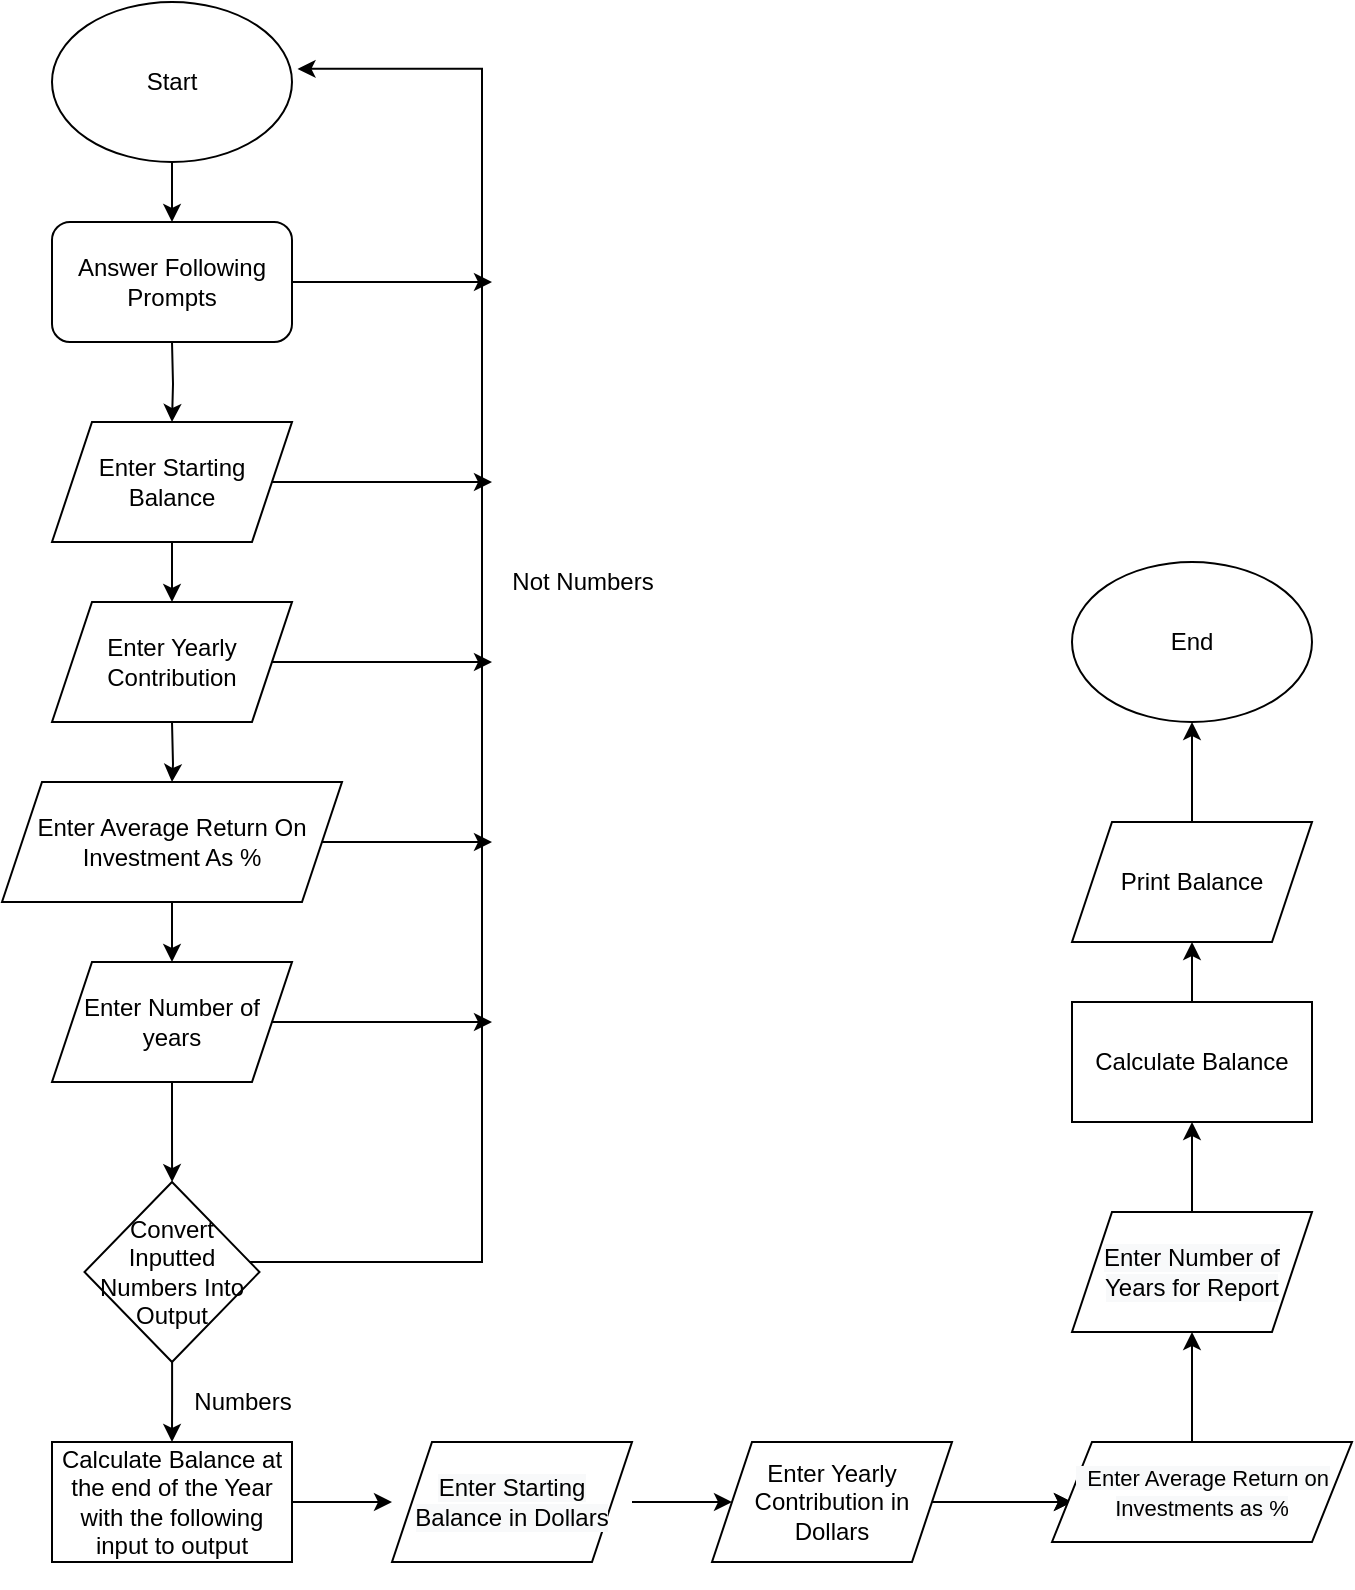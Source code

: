 <mxfile version="13.7.6" type="github">
  <diagram id="Ueml9Wr8TQRfRZK7vKs1" name="Page-1">
    <mxGraphModel dx="1038" dy="580" grid="1" gridSize="10" guides="1" tooltips="1" connect="1" arrows="1" fold="1" page="1" pageScale="1" pageWidth="850" pageHeight="1100" math="0" shadow="0">
      <root>
        <mxCell id="0" />
        <mxCell id="1" parent="0" />
        <mxCell id="tShxoyx4YNKkOzY0E-ea-14" value="" style="edgeStyle=orthogonalEdgeStyle;rounded=0;orthogonalLoop=1;jettySize=auto;html=1;" parent="1" source="tShxoyx4YNKkOzY0E-ea-1" edge="1">
          <mxGeometry relative="1" as="geometry">
            <mxPoint x="100" y="110" as="targetPoint" />
          </mxGeometry>
        </mxCell>
        <mxCell id="tShxoyx4YNKkOzY0E-ea-1" value="Start" style="ellipse;whiteSpace=wrap;html=1;" parent="1" vertex="1">
          <mxGeometry x="40" width="120" height="80" as="geometry" />
        </mxCell>
        <mxCell id="tShxoyx4YNKkOzY0E-ea-10" value="" style="edgeStyle=orthogonalEdgeStyle;rounded=0;orthogonalLoop=1;jettySize=auto;html=1;" parent="1" source="tShxoyx4YNKkOzY0E-ea-3" target="tShxoyx4YNKkOzY0E-ea-9" edge="1">
          <mxGeometry relative="1" as="geometry" />
        </mxCell>
        <mxCell id="tShxoyx4YNKkOzY0E-ea-24" style="edgeStyle=orthogonalEdgeStyle;rounded=0;orthogonalLoop=1;jettySize=auto;html=1;" parent="1" source="tShxoyx4YNKkOzY0E-ea-3" edge="1">
          <mxGeometry relative="1" as="geometry">
            <mxPoint x="260" y="240" as="targetPoint" />
          </mxGeometry>
        </mxCell>
        <mxCell id="tShxoyx4YNKkOzY0E-ea-3" value="Enter Starting Balance" style="shape=parallelogram;perimeter=parallelogramPerimeter;whiteSpace=wrap;html=1;fixedSize=1;" parent="1" vertex="1">
          <mxGeometry x="40" y="210" width="120" height="60" as="geometry" />
        </mxCell>
        <mxCell id="tShxoyx4YNKkOzY0E-ea-8" value="" style="edgeStyle=orthogonalEdgeStyle;rounded=0;orthogonalLoop=1;jettySize=auto;html=1;" parent="1" target="tShxoyx4YNKkOzY0E-ea-7" edge="1">
          <mxGeometry relative="1" as="geometry">
            <mxPoint x="100" y="360" as="sourcePoint" />
          </mxGeometry>
        </mxCell>
        <mxCell id="tShxoyx4YNKkOzY0E-ea-12" value="" style="edgeStyle=orthogonalEdgeStyle;rounded=0;orthogonalLoop=1;jettySize=auto;html=1;" parent="1" source="tShxoyx4YNKkOzY0E-ea-7" target="tShxoyx4YNKkOzY0E-ea-11" edge="1">
          <mxGeometry relative="1" as="geometry" />
        </mxCell>
        <mxCell id="tShxoyx4YNKkOzY0E-ea-22" style="edgeStyle=orthogonalEdgeStyle;rounded=0;orthogonalLoop=1;jettySize=auto;html=1;" parent="1" source="tShxoyx4YNKkOzY0E-ea-7" edge="1">
          <mxGeometry relative="1" as="geometry">
            <mxPoint x="260" y="420" as="targetPoint" />
          </mxGeometry>
        </mxCell>
        <mxCell id="tShxoyx4YNKkOzY0E-ea-7" value="Enter Average Return On Investment As %" style="shape=parallelogram;perimeter=parallelogramPerimeter;whiteSpace=wrap;html=1;fixedSize=1;" parent="1" vertex="1">
          <mxGeometry x="15" y="390" width="170" height="60" as="geometry" />
        </mxCell>
        <mxCell id="tShxoyx4YNKkOzY0E-ea-23" style="edgeStyle=orthogonalEdgeStyle;rounded=0;orthogonalLoop=1;jettySize=auto;html=1;" parent="1" source="tShxoyx4YNKkOzY0E-ea-9" edge="1">
          <mxGeometry relative="1" as="geometry">
            <mxPoint x="260" y="330" as="targetPoint" />
          </mxGeometry>
        </mxCell>
        <mxCell id="tShxoyx4YNKkOzY0E-ea-9" value="Enter Yearly Contribution" style="shape=parallelogram;perimeter=parallelogramPerimeter;whiteSpace=wrap;html=1;fixedSize=1;" parent="1" vertex="1">
          <mxGeometry x="40" y="300" width="120" height="60" as="geometry" />
        </mxCell>
        <mxCell id="tShxoyx4YNKkOzY0E-ea-21" style="edgeStyle=orthogonalEdgeStyle;rounded=0;orthogonalLoop=1;jettySize=auto;html=1;" parent="1" source="tShxoyx4YNKkOzY0E-ea-11" edge="1">
          <mxGeometry relative="1" as="geometry">
            <mxPoint x="260" y="510" as="targetPoint" />
          </mxGeometry>
        </mxCell>
        <mxCell id="tShxoyx4YNKkOzY0E-ea-29" value="" style="edgeStyle=orthogonalEdgeStyle;rounded=0;orthogonalLoop=1;jettySize=auto;html=1;" parent="1" source="tShxoyx4YNKkOzY0E-ea-11" target="tShxoyx4YNKkOzY0E-ea-28" edge="1">
          <mxGeometry relative="1" as="geometry" />
        </mxCell>
        <mxCell id="tShxoyx4YNKkOzY0E-ea-11" value="Enter Number of years" style="shape=parallelogram;perimeter=parallelogramPerimeter;whiteSpace=wrap;html=1;fixedSize=1;" parent="1" vertex="1">
          <mxGeometry x="40" y="480" width="120" height="60" as="geometry" />
        </mxCell>
        <mxCell id="tShxoyx4YNKkOzY0E-ea-15" value="" style="edgeStyle=orthogonalEdgeStyle;rounded=0;orthogonalLoop=1;jettySize=auto;html=1;" parent="1" target="tShxoyx4YNKkOzY0E-ea-3" edge="1">
          <mxGeometry relative="1" as="geometry">
            <mxPoint x="100" y="170" as="sourcePoint" />
          </mxGeometry>
        </mxCell>
        <mxCell id="tShxoyx4YNKkOzY0E-ea-25" style="edgeStyle=orthogonalEdgeStyle;rounded=0;orthogonalLoop=1;jettySize=auto;html=1;" parent="1" edge="1">
          <mxGeometry relative="1" as="geometry">
            <mxPoint x="260" y="140" as="targetPoint" />
            <mxPoint x="160" y="140" as="sourcePoint" />
          </mxGeometry>
        </mxCell>
        <mxCell id="tShxoyx4YNKkOzY0E-ea-27" value="Not Numbers" style="text;html=1;align=center;verticalAlign=middle;resizable=0;points=[];autosize=1;" parent="1" vertex="1">
          <mxGeometry x="260" y="280" width="90" height="20" as="geometry" />
        </mxCell>
        <mxCell id="tShxoyx4YNKkOzY0E-ea-56" style="edgeStyle=orthogonalEdgeStyle;rounded=0;orthogonalLoop=1;jettySize=auto;html=1;entryX=0.5;entryY=0;entryDx=0;entryDy=0;" parent="1" source="tShxoyx4YNKkOzY0E-ea-28" target="tShxoyx4YNKkOzY0E-ea-48" edge="1">
          <mxGeometry relative="1" as="geometry" />
        </mxCell>
        <mxCell id="tShxoyx4YNKkOzY0E-ea-28" value="Convert Inputted Numbers Into Output" style="rhombus;whiteSpace=wrap;html=1;" parent="1" vertex="1">
          <mxGeometry x="56.25" y="590" width="87.5" height="90" as="geometry" />
        </mxCell>
        <mxCell id="tShxoyx4YNKkOzY0E-ea-39" value="" style="edgeStyle=orthogonalEdgeStyle;rounded=0;orthogonalLoop=1;jettySize=auto;html=1;" parent="1" edge="1">
          <mxGeometry relative="1" as="geometry">
            <mxPoint x="330" y="750" as="sourcePoint" />
            <mxPoint x="380" y="750" as="targetPoint" />
          </mxGeometry>
        </mxCell>
        <mxCell id="tShxoyx4YNKkOzY0E-ea-32" value="Numbers" style="text;html=1;align=center;verticalAlign=middle;resizable=0;points=[];autosize=1;" parent="1" vertex="1">
          <mxGeometry x="105" y="690" width="60" height="20" as="geometry" />
        </mxCell>
        <mxCell id="tShxoyx4YNKkOzY0E-ea-34" style="edgeStyle=orthogonalEdgeStyle;rounded=0;orthogonalLoop=1;jettySize=auto;html=1;entryX=1.023;entryY=0.418;entryDx=0;entryDy=0;entryPerimeter=0;" parent="1" source="tShxoyx4YNKkOzY0E-ea-28" target="tShxoyx4YNKkOzY0E-ea-1" edge="1">
          <mxGeometry relative="1" as="geometry">
            <mxPoint x="235" y="333" as="targetPoint" />
            <mxPoint x="140" y="643" as="sourcePoint" />
            <Array as="points">
              <mxPoint x="255" y="630" />
              <mxPoint x="255" y="33" />
            </Array>
          </mxGeometry>
        </mxCell>
        <mxCell id="tShxoyx4YNKkOzY0E-ea-35" value="&lt;span&gt;Answer Following Prompts&lt;/span&gt;" style="rounded=1;whiteSpace=wrap;html=1;" parent="1" vertex="1">
          <mxGeometry x="40" y="110" width="120" height="60" as="geometry" />
        </mxCell>
        <mxCell id="tShxoyx4YNKkOzY0E-ea-41" value="" style="edgeStyle=orthogonalEdgeStyle;rounded=0;orthogonalLoop=1;jettySize=auto;html=1;" parent="1" edge="1">
          <mxGeometry relative="1" as="geometry">
            <Array as="points">
              <mxPoint x="500" y="750" />
              <mxPoint x="500" y="750" />
            </Array>
            <mxPoint x="500" y="750" as="sourcePoint" />
            <mxPoint x="550" y="750" as="targetPoint" />
          </mxGeometry>
        </mxCell>
        <mxCell id="tShxoyx4YNKkOzY0E-ea-43" value="" style="edgeStyle=orthogonalEdgeStyle;rounded=0;orthogonalLoop=1;jettySize=auto;html=1;" parent="1" edge="1">
          <mxGeometry relative="1" as="geometry">
            <mxPoint x="610" y="720" as="sourcePoint" />
            <mxPoint x="610" y="665" as="targetPoint" />
          </mxGeometry>
        </mxCell>
        <mxCell id="tShxoyx4YNKkOzY0E-ea-50" value="" style="edgeStyle=orthogonalEdgeStyle;rounded=0;orthogonalLoop=1;jettySize=auto;html=1;" parent="1" edge="1">
          <mxGeometry relative="1" as="geometry">
            <mxPoint x="610" y="605" as="sourcePoint" />
            <mxPoint x="610" y="560" as="targetPoint" />
          </mxGeometry>
        </mxCell>
        <mxCell id="tShxoyx4YNKkOzY0E-ea-53" style="edgeStyle=orthogonalEdgeStyle;rounded=0;orthogonalLoop=1;jettySize=auto;html=1;entryX=0;entryY=0.5;entryDx=0;entryDy=0;" parent="1" source="tShxoyx4YNKkOzY0E-ea-48" edge="1">
          <mxGeometry relative="1" as="geometry">
            <mxPoint x="210" y="750" as="targetPoint" />
            <Array as="points">
              <mxPoint x="200" y="750" />
              <mxPoint x="200" y="750" />
            </Array>
          </mxGeometry>
        </mxCell>
        <mxCell id="tShxoyx4YNKkOzY0E-ea-48" value="Calculate Balance at the end of the Year with the following input to output" style="rounded=0;whiteSpace=wrap;html=1;" parent="1" vertex="1">
          <mxGeometry x="40" y="720" width="120" height="60" as="geometry" />
        </mxCell>
        <mxCell id="tShxoyx4YNKkOzY0E-ea-52" value="" style="edgeStyle=orthogonalEdgeStyle;rounded=0;orthogonalLoop=1;jettySize=auto;html=1;" parent="1" edge="1">
          <mxGeometry relative="1" as="geometry">
            <mxPoint x="610" y="500" as="sourcePoint" />
            <mxPoint x="610" y="470" as="targetPoint" />
          </mxGeometry>
        </mxCell>
        <mxCell id="tShxoyx4YNKkOzY0E-ea-51" value="End" style="ellipse;whiteSpace=wrap;html=1;" parent="1" vertex="1">
          <mxGeometry x="550" y="280" width="120" height="80" as="geometry" />
        </mxCell>
        <mxCell id="YXozr1SvK1laiGZit-F_-1" value="&#xa;&#xa;&lt;span style=&quot;color: rgb(0, 0, 0); font-family: helvetica; font-size: 12px; font-style: normal; font-weight: 400; letter-spacing: normal; text-align: center; text-indent: 0px; text-transform: none; word-spacing: 0px; background-color: rgb(248, 249, 250); display: inline; float: none;&quot;&gt;Enter Starting Balance in Dollars&lt;/span&gt;&#xa;&#xa;" style="shape=parallelogram;perimeter=parallelogramPerimeter;whiteSpace=wrap;html=1;fixedSize=1;" vertex="1" parent="1">
          <mxGeometry x="210" y="720" width="120" height="60" as="geometry" />
        </mxCell>
        <mxCell id="YXozr1SvK1laiGZit-F_-3" value="" style="edgeStyle=orthogonalEdgeStyle;rounded=0;orthogonalLoop=1;jettySize=auto;html=1;" edge="1" parent="1" source="YXozr1SvK1laiGZit-F_-2">
          <mxGeometry relative="1" as="geometry">
            <mxPoint x="550" y="750" as="targetPoint" />
          </mxGeometry>
        </mxCell>
        <mxCell id="YXozr1SvK1laiGZit-F_-2" value="&lt;span&gt;Enter Yearly Contribution in Dollars&lt;/span&gt;" style="shape=parallelogram;perimeter=parallelogramPerimeter;whiteSpace=wrap;html=1;fixedSize=1;" vertex="1" parent="1">
          <mxGeometry x="370" y="720" width="120" height="60" as="geometry" />
        </mxCell>
        <mxCell id="YXozr1SvK1laiGZit-F_-4" value="&lt;font style=&quot;font-size: 11px&quot;&gt;&lt;span style=&quot;color: rgb(0 , 0 , 0) ; font-family: &amp;#34;helvetica&amp;#34; ; font-style: normal ; font-weight: 400 ; letter-spacing: normal ; text-align: center ; text-indent: 0px ; text-transform: none ; word-spacing: 0px ; background-color: rgb(248 , 249 , 250) ; display: inline ; float: none&quot;&gt;&amp;nbsp; Enter Average Return on Investments as %&lt;/span&gt;&lt;br&gt;&lt;/font&gt;" style="shape=parallelogram;perimeter=parallelogramPerimeter;whiteSpace=wrap;html=1;fixedSize=1;" vertex="1" parent="1">
          <mxGeometry x="540" y="720" width="150" height="50" as="geometry" />
        </mxCell>
        <mxCell id="YXozr1SvK1laiGZit-F_-5" value="&#xa;&#xa;&lt;span style=&quot;color: rgb(0, 0, 0); font-family: helvetica; font-size: 12px; font-style: normal; font-weight: 400; letter-spacing: normal; text-align: center; text-indent: 0px; text-transform: none; word-spacing: 0px; background-color: rgb(248, 249, 250); display: inline; float: none;&quot;&gt;Enter Number of Years for Report&lt;/span&gt;&#xa;&#xa;" style="shape=parallelogram;perimeter=parallelogramPerimeter;whiteSpace=wrap;html=1;fixedSize=1;" vertex="1" parent="1">
          <mxGeometry x="550" y="605" width="120" height="60" as="geometry" />
        </mxCell>
        <mxCell id="YXozr1SvK1laiGZit-F_-6" value="Calculate Balance" style="rounded=0;whiteSpace=wrap;html=1;" vertex="1" parent="1">
          <mxGeometry x="550" y="500" width="120" height="60" as="geometry" />
        </mxCell>
        <mxCell id="YXozr1SvK1laiGZit-F_-10" style="edgeStyle=orthogonalEdgeStyle;rounded=0;orthogonalLoop=1;jettySize=auto;html=1;entryX=0.5;entryY=1;entryDx=0;entryDy=0;" edge="1" parent="1" source="YXozr1SvK1laiGZit-F_-9" target="tShxoyx4YNKkOzY0E-ea-51">
          <mxGeometry relative="1" as="geometry" />
        </mxCell>
        <mxCell id="YXozr1SvK1laiGZit-F_-9" value="Print Balance" style="shape=parallelogram;perimeter=parallelogramPerimeter;whiteSpace=wrap;html=1;fixedSize=1;" vertex="1" parent="1">
          <mxGeometry x="550" y="410" width="120" height="60" as="geometry" />
        </mxCell>
      </root>
    </mxGraphModel>
  </diagram>
</mxfile>
